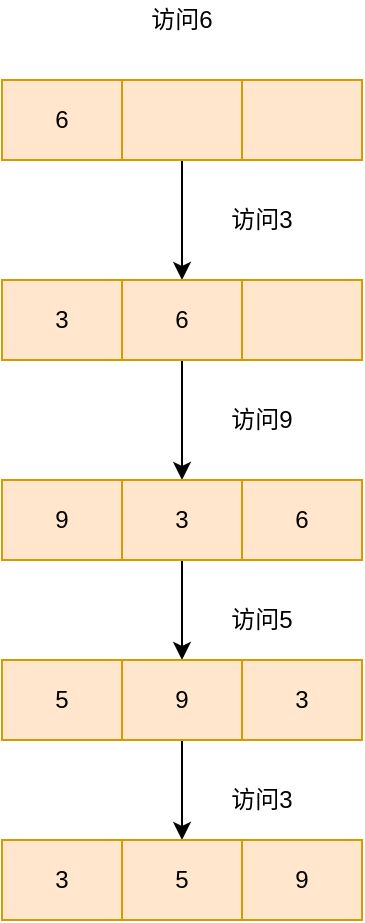 <mxfile version="14.2.4" type="github">
  <diagram id="RM3w0XorAbCuJemfxaEq" name="Page-1">
    <mxGraphModel dx="946" dy="536" grid="1" gridSize="10" guides="1" tooltips="1" connect="1" arrows="1" fold="1" page="1" pageScale="1" pageWidth="827" pageHeight="1169" math="0" shadow="0">
      <root>
        <mxCell id="0" />
        <mxCell id="1" parent="0" />
        <mxCell id="dT8To8hcCCRivPOEcUgL-34" value="6" style="rounded=0;whiteSpace=wrap;html=1;fillColor=#ffe6cc;strokeColor=#d79b00;" vertex="1" parent="1">
          <mxGeometry x="500" y="140" width="60" height="40" as="geometry" />
        </mxCell>
        <mxCell id="dT8To8hcCCRivPOEcUgL-49" style="edgeStyle=orthogonalEdgeStyle;rounded=0;orthogonalLoop=1;jettySize=auto;html=1;exitX=0.5;exitY=1;exitDx=0;exitDy=0;entryX=0.5;entryY=0;entryDx=0;entryDy=0;" edge="1" parent="1" source="dT8To8hcCCRivPOEcUgL-35" target="dT8To8hcCCRivPOEcUgL-38">
          <mxGeometry relative="1" as="geometry" />
        </mxCell>
        <mxCell id="dT8To8hcCCRivPOEcUgL-35" value="" style="rounded=0;whiteSpace=wrap;html=1;fillColor=#ffe6cc;strokeColor=#d79b00;" vertex="1" parent="1">
          <mxGeometry x="560" y="140" width="60" height="40" as="geometry" />
        </mxCell>
        <mxCell id="dT8To8hcCCRivPOEcUgL-36" value="" style="rounded=0;whiteSpace=wrap;html=1;fillColor=#ffe6cc;strokeColor=#d79b00;" vertex="1" parent="1">
          <mxGeometry x="620" y="140" width="60" height="40" as="geometry" />
        </mxCell>
        <mxCell id="dT8To8hcCCRivPOEcUgL-37" value="3" style="rounded=0;whiteSpace=wrap;html=1;fillColor=#ffe6cc;strokeColor=#d79b00;" vertex="1" parent="1">
          <mxGeometry x="500" y="240" width="60" height="40" as="geometry" />
        </mxCell>
        <mxCell id="dT8To8hcCCRivPOEcUgL-50" style="edgeStyle=orthogonalEdgeStyle;rounded=0;orthogonalLoop=1;jettySize=auto;html=1;" edge="1" parent="1" source="dT8To8hcCCRivPOEcUgL-38" target="dT8To8hcCCRivPOEcUgL-41">
          <mxGeometry relative="1" as="geometry" />
        </mxCell>
        <mxCell id="dT8To8hcCCRivPOEcUgL-38" value="6" style="rounded=0;whiteSpace=wrap;html=1;fillColor=#ffe6cc;strokeColor=#d79b00;" vertex="1" parent="1">
          <mxGeometry x="560" y="240" width="60" height="40" as="geometry" />
        </mxCell>
        <mxCell id="dT8To8hcCCRivPOEcUgL-39" value="" style="rounded=0;whiteSpace=wrap;html=1;fillColor=#ffe6cc;strokeColor=#d79b00;" vertex="1" parent="1">
          <mxGeometry x="620" y="240" width="60" height="40" as="geometry" />
        </mxCell>
        <mxCell id="dT8To8hcCCRivPOEcUgL-40" value="9" style="rounded=0;whiteSpace=wrap;html=1;fillColor=#ffe6cc;strokeColor=#d79b00;" vertex="1" parent="1">
          <mxGeometry x="500" y="340" width="60" height="40" as="geometry" />
        </mxCell>
        <mxCell id="dT8To8hcCCRivPOEcUgL-51" style="edgeStyle=orthogonalEdgeStyle;rounded=0;orthogonalLoop=1;jettySize=auto;html=1;entryX=0.5;entryY=0;entryDx=0;entryDy=0;" edge="1" parent="1" source="dT8To8hcCCRivPOEcUgL-41" target="dT8To8hcCCRivPOEcUgL-44">
          <mxGeometry relative="1" as="geometry" />
        </mxCell>
        <mxCell id="dT8To8hcCCRivPOEcUgL-41" value="3" style="rounded=0;whiteSpace=wrap;html=1;fillColor=#ffe6cc;strokeColor=#d79b00;" vertex="1" parent="1">
          <mxGeometry x="560" y="340" width="60" height="40" as="geometry" />
        </mxCell>
        <mxCell id="dT8To8hcCCRivPOEcUgL-42" value="6" style="rounded=0;whiteSpace=wrap;html=1;fillColor=#ffe6cc;strokeColor=#d79b00;" vertex="1" parent="1">
          <mxGeometry x="620" y="340" width="60" height="40" as="geometry" />
        </mxCell>
        <mxCell id="dT8To8hcCCRivPOEcUgL-43" value="5" style="rounded=0;whiteSpace=wrap;html=1;fillColor=#ffe6cc;strokeColor=#d79b00;" vertex="1" parent="1">
          <mxGeometry x="500" y="430" width="60" height="40" as="geometry" />
        </mxCell>
        <mxCell id="dT8To8hcCCRivPOEcUgL-52" style="edgeStyle=orthogonalEdgeStyle;rounded=0;orthogonalLoop=1;jettySize=auto;html=1;" edge="1" parent="1" source="dT8To8hcCCRivPOEcUgL-44" target="dT8To8hcCCRivPOEcUgL-47">
          <mxGeometry relative="1" as="geometry" />
        </mxCell>
        <mxCell id="dT8To8hcCCRivPOEcUgL-44" value="9" style="rounded=0;whiteSpace=wrap;html=1;fillColor=#ffe6cc;strokeColor=#d79b00;" vertex="1" parent="1">
          <mxGeometry x="560" y="430" width="60" height="40" as="geometry" />
        </mxCell>
        <mxCell id="dT8To8hcCCRivPOEcUgL-45" value="3" style="rounded=0;whiteSpace=wrap;html=1;fillColor=#ffe6cc;strokeColor=#d79b00;" vertex="1" parent="1">
          <mxGeometry x="620" y="430" width="60" height="40" as="geometry" />
        </mxCell>
        <mxCell id="dT8To8hcCCRivPOEcUgL-46" value="3" style="rounded=0;whiteSpace=wrap;html=1;fillColor=#ffe6cc;strokeColor=#d79b00;" vertex="1" parent="1">
          <mxGeometry x="500" y="520" width="60" height="40" as="geometry" />
        </mxCell>
        <mxCell id="dT8To8hcCCRivPOEcUgL-47" value="5" style="rounded=0;whiteSpace=wrap;html=1;fillColor=#ffe6cc;strokeColor=#d79b00;" vertex="1" parent="1">
          <mxGeometry x="560" y="520" width="60" height="40" as="geometry" />
        </mxCell>
        <mxCell id="dT8To8hcCCRivPOEcUgL-48" value="9" style="rounded=0;whiteSpace=wrap;html=1;fillColor=#ffe6cc;strokeColor=#d79b00;" vertex="1" parent="1">
          <mxGeometry x="620" y="520" width="60" height="40" as="geometry" />
        </mxCell>
        <mxCell id="dT8To8hcCCRivPOEcUgL-53" value="访问3" style="text;html=1;strokeColor=none;fillColor=none;align=center;verticalAlign=middle;whiteSpace=wrap;rounded=0;" vertex="1" parent="1">
          <mxGeometry x="610" y="200" width="40" height="20" as="geometry" />
        </mxCell>
        <mxCell id="dT8To8hcCCRivPOEcUgL-54" value="访问6" style="text;html=1;strokeColor=none;fillColor=none;align=center;verticalAlign=middle;whiteSpace=wrap;rounded=0;" vertex="1" parent="1">
          <mxGeometry x="570" y="100" width="40" height="20" as="geometry" />
        </mxCell>
        <mxCell id="dT8To8hcCCRivPOEcUgL-55" value="访问9" style="text;html=1;strokeColor=none;fillColor=none;align=center;verticalAlign=middle;whiteSpace=wrap;rounded=0;" vertex="1" parent="1">
          <mxGeometry x="610" y="300" width="40" height="20" as="geometry" />
        </mxCell>
        <mxCell id="dT8To8hcCCRivPOEcUgL-56" value="访问5" style="text;html=1;strokeColor=none;fillColor=none;align=center;verticalAlign=middle;whiteSpace=wrap;rounded=0;" vertex="1" parent="1">
          <mxGeometry x="610" y="400" width="40" height="20" as="geometry" />
        </mxCell>
        <mxCell id="dT8To8hcCCRivPOEcUgL-57" value="访问3" style="text;html=1;strokeColor=none;fillColor=none;align=center;verticalAlign=middle;whiteSpace=wrap;rounded=0;" vertex="1" parent="1">
          <mxGeometry x="610" y="490" width="40" height="20" as="geometry" />
        </mxCell>
      </root>
    </mxGraphModel>
  </diagram>
</mxfile>
